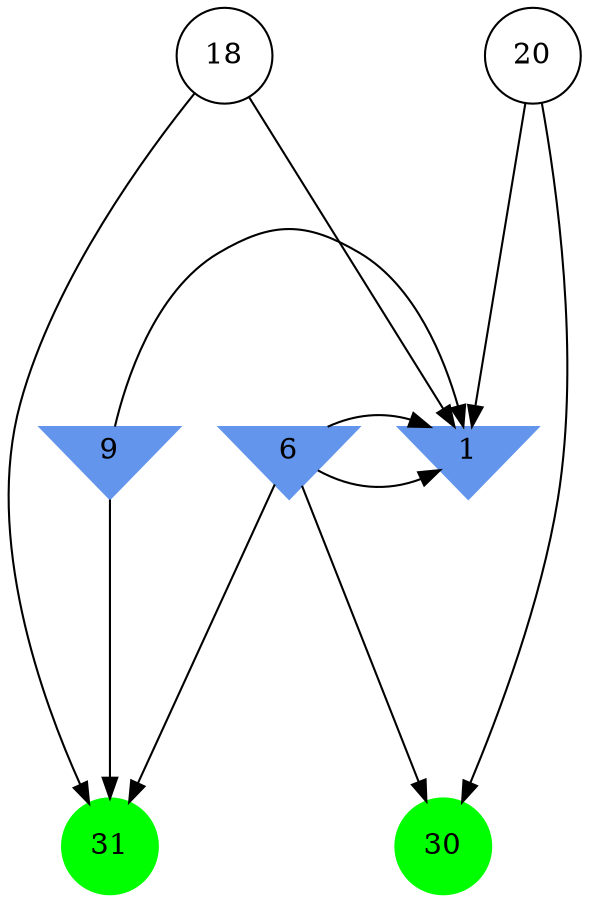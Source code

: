 digraph brain {
	ranksep=2.0;
	1 [shape=invtriangle,style=filled,color=cornflowerblue];
	6 [shape=invtriangle,style=filled,color=cornflowerblue];
	9 [shape=invtriangle,style=filled,color=cornflowerblue];
	18 [shape=circle,color=black];
	20 [shape=circle,color=black];
	30 [shape=circle,style=filled,color=green];
	31 [shape=circle,style=filled,color=green];
	6	->	1;
	6	->	30;
	20	->	1;
	20	->	30;
	6	->	31;
	6	->	1;
	9	->	31;
	9	->	1;
	18	->	31;
	18	->	1;
	{ rank=same; 1; 6; 9; }
	{ rank=same; 18; 20; }
	{ rank=same; 30; 31; }
}
